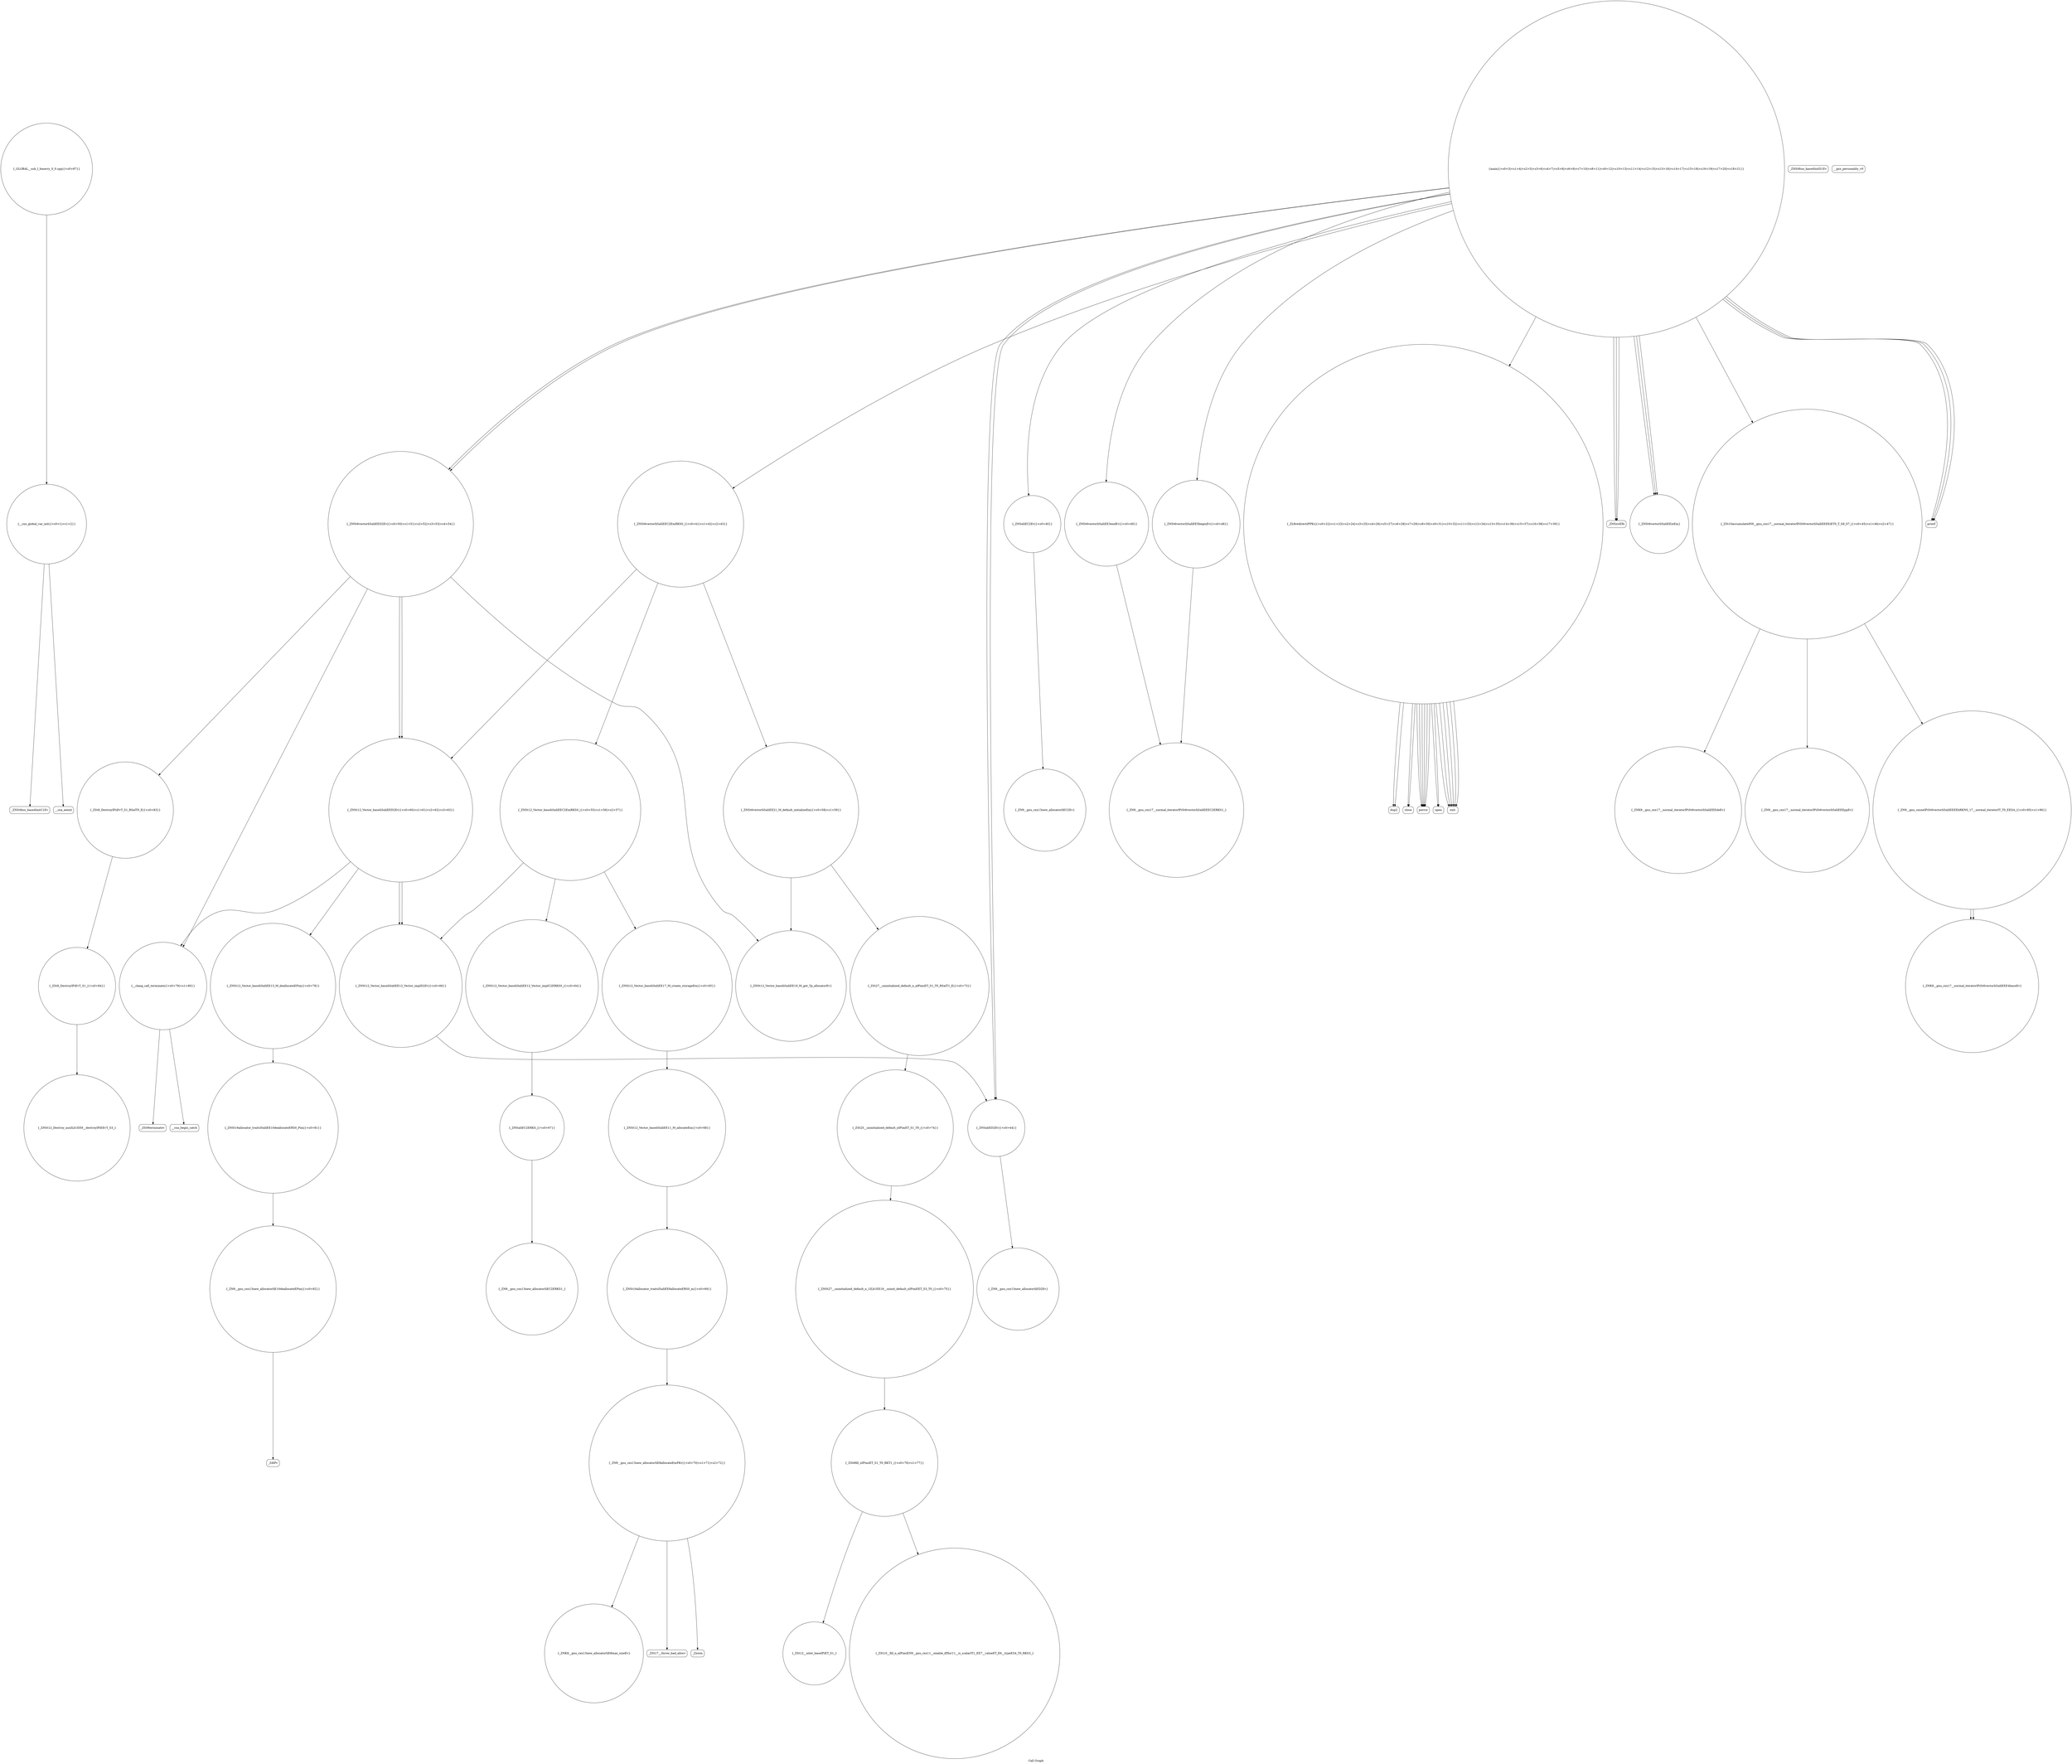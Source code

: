 digraph "Call Graph" {
	label="Call Graph";

	Node0x5623101a7f50 [shape=record,shape=circle,label="{__cxx_global_var_init|{<s0>1|<s1>2}}"];
	Node0x5623101a7f50:s0 -> Node0x5623101a7fd0[color=black];
	Node0x5623101a7f50:s1 -> Node0x5623101a80d0[color=black];
	Node0x5623101a95d0 [shape=record,shape=circle,label="{_ZNSt12_Vector_baseIiSaIiEE13_M_deallocateEPim|{<s0>78}}"];
	Node0x5623101a95d0:s0 -> Node0x5623101aa7f0[color=black];
	Node0x5623101a82d0 [shape=record,shape=circle,label="{_ZNSaIiEC2Ev|{<s0>40}}"];
	Node0x5623101a82d0:s0 -> Node0x5623101a8a50[color=black];
	Node0x5623101aa970 [shape=record,shape=circle,label="{_ZSt8_DestroyIPiiEvT_S1_RSaIT0_E|{<s0>83}}"];
	Node0x5623101aa970:s0 -> Node0x5623101aa9f0[color=black];
	Node0x5623101a8650 [shape=record,shape=circle,label="{_ZNSt6vectorIiSaIiEE3endEv|{<s0>49}}"];
	Node0x5623101a8650:s0 -> Node0x5623101aaaf0[color=black];
	Node0x5623101aacf0 [shape=record,shape=circle,label="{_ZNK9__gnu_cxx17__normal_iteratorIPiSt6vectorIiSaIiEEE4baseEv}"];
	Node0x5623101a89d0 [shape=record,shape=Mrecord,label="{close}"];
	Node0x5623101a8d50 [shape=record,shape=circle,label="{_ZNSt12_Vector_baseIiSaIiEE17_M_create_storageEm|{<s0>65}}"];
	Node0x5623101a8d50:s0 -> Node0x5623101a8f50[color=black];
	Node0x5623101a90d0 [shape=record,shape=circle,label="{_ZNK9__gnu_cxx13new_allocatorIiE8max_sizeEv}"];
	Node0x5623101a9450 [shape=record,shape=circle,label="{_ZSt6fill_nIPimiET_S1_T0_RKT1_|{<s0>76|<s1>77}}"];
	Node0x5623101a9450:s0 -> Node0x5623101a9550[color=black];
	Node0x5623101a9450:s1 -> Node0x5623101a94d0[color=black];
	Node0x5623101a8150 [shape=record,shape=circle,label="{main|{<s0>3|<s1>4|<s2>5|<s3>6|<s4>7|<s5>8|<s6>9|<s7>10|<s8>11|<s9>12|<s10>13|<s11>14|<s12>15|<s13>16|<s14>17|<s15>18|<s16>19|<s17>20|<s18>21}}"];
	Node0x5623101a8150:s0 -> Node0x5623101a81d0[color=black];
	Node0x5623101a8150:s1 -> Node0x5623101a8250[color=black];
	Node0x5623101a8150:s2 -> Node0x5623101a8250[color=black];
	Node0x5623101a8150:s3 -> Node0x5623101a82d0[color=black];
	Node0x5623101a8150:s4 -> Node0x5623101a8350[color=black];
	Node0x5623101a8150:s5 -> Node0x5623101a8450[color=black];
	Node0x5623101a8150:s6 -> Node0x5623101a84d0[color=black];
	Node0x5623101a8150:s7 -> Node0x5623101a8250[color=black];
	Node0x5623101a8150:s8 -> Node0x5623101a8450[color=black];
	Node0x5623101a8150:s9 -> Node0x5623101a8750[color=black];
	Node0x5623101a8150:s10 -> Node0x5623101a85d0[color=black];
	Node0x5623101a8150:s11 -> Node0x5623101a8650[color=black];
	Node0x5623101a8150:s12 -> Node0x5623101a8550[color=black];
	Node0x5623101a8150:s13 -> Node0x5623101a86d0[color=black];
	Node0x5623101a8150:s14 -> Node0x5623101a84d0[color=black];
	Node0x5623101a8150:s15 -> Node0x5623101a84d0[color=black];
	Node0x5623101a8150:s16 -> Node0x5623101a86d0[color=black];
	Node0x5623101a8150:s17 -> Node0x5623101a86d0[color=black];
	Node0x5623101a8150:s18 -> Node0x5623101a8750[color=black];
	Node0x5623101aa7f0 [shape=record,shape=circle,label="{_ZNSt16allocator_traitsISaIiEE10deallocateERS0_Pim|{<s0>81}}"];
	Node0x5623101aa7f0:s0 -> Node0x5623101aa870[color=black];
	Node0x5623101a84d0 [shape=record,shape=circle,label="{_ZNSt6vectorIiSaIiEEixEm}"];
	Node0x5623101aab70 [shape=record,shape=circle,label="{_ZN9__gnu_cxxneIPiSt6vectorIiSaIiEEEEbRKNS_17__normal_iteratorIT_T0_EESA_|{<s0>85|<s1>86}}"];
	Node0x5623101aab70:s0 -> Node0x5623101aacf0[color=black];
	Node0x5623101aab70:s1 -> Node0x5623101aacf0[color=black];
	Node0x5623101a8850 [shape=record,shape=Mrecord,label="{perror}"];
	Node0x5623101a8bd0 [shape=record,shape=circle,label="{_ZNSt6vectorIiSaIiEE21_M_default_initializeEm|{<s0>58|<s1>59}}"];
	Node0x5623101a8bd0:s0 -> Node0x5623101a92d0[color=black];
	Node0x5623101a8bd0:s1 -> Node0x5623101a9250[color=black];
	Node0x5623101a8f50 [shape=record,shape=circle,label="{_ZNSt12_Vector_baseIiSaIiEE11_M_allocateEm|{<s0>68}}"];
	Node0x5623101a8f50:s0 -> Node0x5623101a8fd0[color=black];
	Node0x5623101a92d0 [shape=record,shape=circle,label="{_ZNSt12_Vector_baseIiSaIiEE19_M_get_Tp_allocatorEv}"];
	Node0x5623101a7fd0 [shape=record,shape=Mrecord,label="{_ZNSt8ios_base4InitC1Ev}"];
	Node0x5623101a9650 [shape=record,shape=circle,label="{__clang_call_terminate|{<s0>79|<s1>80}}"];
	Node0x5623101a9650:s0 -> Node0x5623101a96d0[color=black];
	Node0x5623101a9650:s1 -> Node0x5623101aa770[color=black];
	Node0x5623101a8350 [shape=record,shape=circle,label="{_ZNSt6vectorIiSaIiEEC2EmRKS0_|{<s0>41|<s1>42|<s2>43}}"];
	Node0x5623101a8350:s0 -> Node0x5623101a8b50[color=black];
	Node0x5623101a8350:s1 -> Node0x5623101a8bd0[color=black];
	Node0x5623101a8350:s2 -> Node0x5623101a8c50[color=black];
	Node0x5623101aa9f0 [shape=record,shape=circle,label="{_ZSt8_DestroyIPiEvT_S1_|{<s0>84}}"];
	Node0x5623101aa9f0:s0 -> Node0x5623101aaa70[color=black];
	Node0x5623101a86d0 [shape=record,shape=Mrecord,label="{printf}"];
	Node0x5623101aad70 [shape=record,shape=circle,label="{_GLOBAL__sub_I_bmerry_0_0.cpp|{<s0>87}}"];
	Node0x5623101aad70:s0 -> Node0x5623101a7f50[color=black];
	Node0x5623101a8a50 [shape=record,shape=circle,label="{_ZN9__gnu_cxx13new_allocatorIiEC2Ev}"];
	Node0x5623101a8dd0 [shape=record,shape=circle,label="{_ZNSt12_Vector_baseIiSaIiEE12_Vector_implD2Ev|{<s0>66}}"];
	Node0x5623101a8dd0:s0 -> Node0x5623101a8450[color=black];
	Node0x5623101a9150 [shape=record,shape=Mrecord,label="{_ZSt17__throw_bad_allocv}"];
	Node0x5623101a94d0 [shape=record,shape=circle,label="{_ZSt10__fill_n_aIPimiEN9__gnu_cxx11__enable_ifIXsr11__is_scalarIT1_EE7__valueET_E6__typeES4_T0_RKS3_}"];
	Node0x5623101a81d0 [shape=record,shape=circle,label="{_ZL8redirectiPPKc|{<s0>22|<s1>23|<s2>24|<s3>25|<s4>26|<s5>27|<s6>28|<s7>29|<s8>30|<s9>31|<s10>32|<s11>33|<s12>34|<s13>35|<s14>36|<s15>37|<s16>38|<s17>39}}"];
	Node0x5623101a81d0:s0 -> Node0x5623101a87d0[color=black];
	Node0x5623101a81d0:s1 -> Node0x5623101a8850[color=black];
	Node0x5623101a81d0:s2 -> Node0x5623101a88d0[color=black];
	Node0x5623101a81d0:s3 -> Node0x5623101a8950[color=black];
	Node0x5623101a81d0:s4 -> Node0x5623101a8850[color=black];
	Node0x5623101a81d0:s5 -> Node0x5623101a88d0[color=black];
	Node0x5623101a81d0:s6 -> Node0x5623101a89d0[color=black];
	Node0x5623101a81d0:s7 -> Node0x5623101a8850[color=black];
	Node0x5623101a81d0:s8 -> Node0x5623101a88d0[color=black];
	Node0x5623101a81d0:s9 -> Node0x5623101a87d0[color=black];
	Node0x5623101a81d0:s10 -> Node0x5623101a8850[color=black];
	Node0x5623101a81d0:s11 -> Node0x5623101a88d0[color=black];
	Node0x5623101a81d0:s12 -> Node0x5623101a8950[color=black];
	Node0x5623101a81d0:s13 -> Node0x5623101a8850[color=black];
	Node0x5623101a81d0:s14 -> Node0x5623101a88d0[color=black];
	Node0x5623101a81d0:s15 -> Node0x5623101a89d0[color=black];
	Node0x5623101a81d0:s16 -> Node0x5623101a8850[color=black];
	Node0x5623101a81d0:s17 -> Node0x5623101a88d0[color=black];
	Node0x5623101aa870 [shape=record,shape=circle,label="{_ZN9__gnu_cxx13new_allocatorIiE10deallocateEPim|{<s0>82}}"];
	Node0x5623101aa870:s0 -> Node0x5623101aa8f0[color=black];
	Node0x5623101a8550 [shape=record,shape=circle,label="{_ZSt10accumulateIN9__gnu_cxx17__normal_iteratorIPiSt6vectorIiSaIiEEEEiET0_T_S8_S7_|{<s0>45|<s1>46|<s2>47}}"];
	Node0x5623101a8550:s0 -> Node0x5623101aab70[color=black];
	Node0x5623101a8550:s1 -> Node0x5623101aabf0[color=black];
	Node0x5623101a8550:s2 -> Node0x5623101aac70[color=black];
	Node0x5623101aabf0 [shape=record,shape=circle,label="{_ZNK9__gnu_cxx17__normal_iteratorIPiSt6vectorIiSaIiEEEdeEv}"];
	Node0x5623101a88d0 [shape=record,shape=Mrecord,label="{exit}"];
	Node0x5623101a8c50 [shape=record,shape=circle,label="{_ZNSt12_Vector_baseIiSaIiEED2Ev|{<s0>60|<s1>61|<s2>62|<s3>63}}"];
	Node0x5623101a8c50:s0 -> Node0x5623101a95d0[color=black];
	Node0x5623101a8c50:s1 -> Node0x5623101a8dd0[color=black];
	Node0x5623101a8c50:s2 -> Node0x5623101a8dd0[color=black];
	Node0x5623101a8c50:s3 -> Node0x5623101a9650[color=black];
	Node0x5623101a8fd0 [shape=record,shape=circle,label="{_ZNSt16allocator_traitsISaIiEE8allocateERS0_m|{<s0>69}}"];
	Node0x5623101a8fd0:s0 -> Node0x5623101a9050[color=black];
	Node0x5623101a9350 [shape=record,shape=circle,label="{_ZSt25__uninitialized_default_nIPimET_S1_T0_|{<s0>74}}"];
	Node0x5623101a9350:s0 -> Node0x5623101a93d0[color=black];
	Node0x5623101a8050 [shape=record,shape=Mrecord,label="{_ZNSt8ios_base4InitD1Ev}"];
	Node0x5623101a96d0 [shape=record,shape=Mrecord,label="{__cxa_begin_catch}"];
	Node0x5623101a83d0 [shape=record,shape=Mrecord,label="{__gxx_personality_v0}"];
	Node0x5623101aaa70 [shape=record,shape=circle,label="{_ZNSt12_Destroy_auxILb1EE9__destroyIPiEEvT_S3_}"];
	Node0x5623101a8750 [shape=record,shape=circle,label="{_ZNSt6vectorIiSaIiEED2Ev|{<s0>50|<s1>51|<s2>52|<s3>53|<s4>54}}"];
	Node0x5623101a8750:s0 -> Node0x5623101a92d0[color=black];
	Node0x5623101a8750:s1 -> Node0x5623101aa970[color=black];
	Node0x5623101a8750:s2 -> Node0x5623101a8c50[color=black];
	Node0x5623101a8750:s3 -> Node0x5623101a8c50[color=black];
	Node0x5623101a8750:s4 -> Node0x5623101a9650[color=black];
	Node0x5623101a8ad0 [shape=record,shape=circle,label="{_ZN9__gnu_cxx13new_allocatorIiED2Ev}"];
	Node0x5623101a8e50 [shape=record,shape=circle,label="{_ZNSaIiEC2ERKS_|{<s0>67}}"];
	Node0x5623101a8e50:s0 -> Node0x5623101a8ed0[color=black];
	Node0x5623101a91d0 [shape=record,shape=Mrecord,label="{_Znwm}"];
	Node0x5623101a9550 [shape=record,shape=circle,label="{_ZSt12__niter_baseIPiET_S1_}"];
	Node0x5623101a8250 [shape=record,shape=Mrecord,label="{_ZNSirsERi}"];
	Node0x5623101aa8f0 [shape=record,shape=Mrecord,label="{_ZdlPv}"];
	Node0x5623101a85d0 [shape=record,shape=circle,label="{_ZNSt6vectorIiSaIiEE5beginEv|{<s0>48}}"];
	Node0x5623101a85d0:s0 -> Node0x5623101aaaf0[color=black];
	Node0x5623101aac70 [shape=record,shape=circle,label="{_ZN9__gnu_cxx17__normal_iteratorIPiSt6vectorIiSaIiEEEppEv}"];
	Node0x5623101a8950 [shape=record,shape=Mrecord,label="{dup2}"];
	Node0x5623101a8cd0 [shape=record,shape=circle,label="{_ZNSt12_Vector_baseIiSaIiEE12_Vector_implC2ERKS0_|{<s0>64}}"];
	Node0x5623101a8cd0:s0 -> Node0x5623101a8e50[color=black];
	Node0x5623101a9050 [shape=record,shape=circle,label="{_ZN9__gnu_cxx13new_allocatorIiE8allocateEmPKv|{<s0>70|<s1>71|<s2>72}}"];
	Node0x5623101a9050:s0 -> Node0x5623101a90d0[color=black];
	Node0x5623101a9050:s1 -> Node0x5623101a9150[color=black];
	Node0x5623101a9050:s2 -> Node0x5623101a91d0[color=black];
	Node0x5623101a93d0 [shape=record,shape=circle,label="{_ZNSt27__uninitialized_default_n_1ILb1EE18__uninit_default_nIPimEET_S3_T0_|{<s0>75}}"];
	Node0x5623101a93d0:s0 -> Node0x5623101a9450[color=black];
	Node0x5623101a80d0 [shape=record,shape=Mrecord,label="{__cxa_atexit}"];
	Node0x5623101aa770 [shape=record,shape=Mrecord,label="{_ZSt9terminatev}"];
	Node0x5623101a8450 [shape=record,shape=circle,label="{_ZNSaIiED2Ev|{<s0>44}}"];
	Node0x5623101a8450:s0 -> Node0x5623101a8ad0[color=black];
	Node0x5623101aaaf0 [shape=record,shape=circle,label="{_ZN9__gnu_cxx17__normal_iteratorIPiSt6vectorIiSaIiEEEC2ERKS1_}"];
	Node0x5623101a87d0 [shape=record,shape=Mrecord,label="{open}"];
	Node0x5623101a8b50 [shape=record,shape=circle,label="{_ZNSt12_Vector_baseIiSaIiEEC2EmRKS0_|{<s0>55|<s1>56|<s2>57}}"];
	Node0x5623101a8b50:s0 -> Node0x5623101a8cd0[color=black];
	Node0x5623101a8b50:s1 -> Node0x5623101a8d50[color=black];
	Node0x5623101a8b50:s2 -> Node0x5623101a8dd0[color=black];
	Node0x5623101a8ed0 [shape=record,shape=circle,label="{_ZN9__gnu_cxx13new_allocatorIiEC2ERKS1_}"];
	Node0x5623101a9250 [shape=record,shape=circle,label="{_ZSt27__uninitialized_default_n_aIPimiET_S1_T0_RSaIT1_E|{<s0>73}}"];
	Node0x5623101a9250:s0 -> Node0x5623101a9350[color=black];
}
